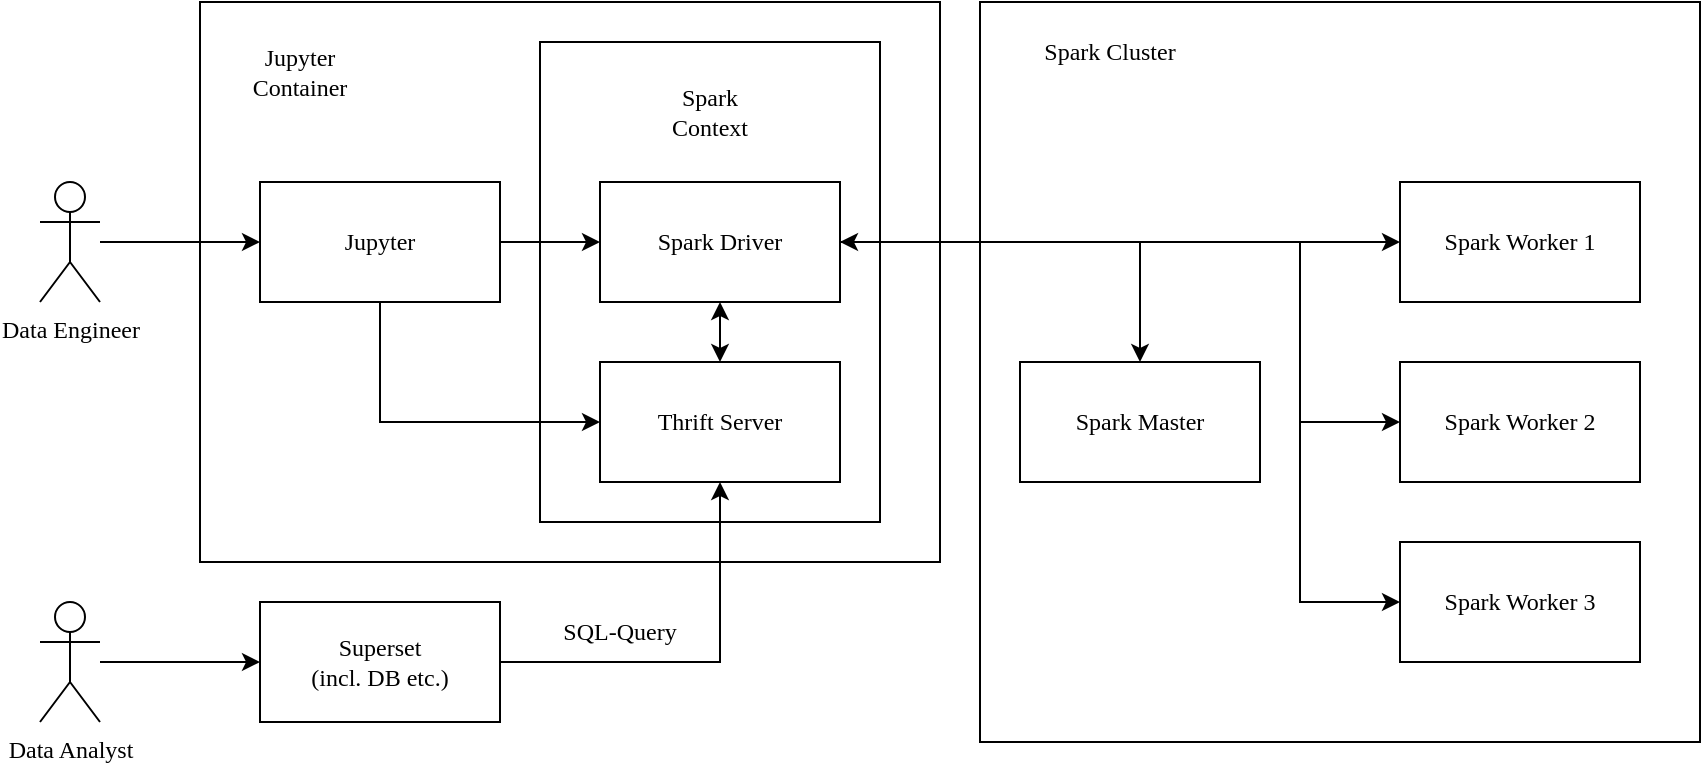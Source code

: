 <mxfile version="23.0.2" type="device">
  <diagram name="Seite-1" id="tL0DDLGdbVWQin7-5K3Q">
    <mxGraphModel dx="924" dy="601" grid="1" gridSize="10" guides="1" tooltips="1" connect="1" arrows="1" fold="1" page="1" pageScale="1" pageWidth="1654" pageHeight="2336" math="0" shadow="0">
      <root>
        <mxCell id="0" />
        <mxCell id="1" parent="0" />
        <mxCell id="0w6LrTufolvJsN6nTCpH-19" value="" style="rounded=0;whiteSpace=wrap;html=1;fontFamily=JetBrainsMono Nerd Font;" parent="1" vertex="1">
          <mxGeometry x="720" y="190" width="360" height="370" as="geometry" />
        </mxCell>
        <mxCell id="0w6LrTufolvJsN6nTCpH-6" value="" style="rounded=0;whiteSpace=wrap;html=1;fontFamily=JetBrainsMono Nerd Font;" parent="1" vertex="1">
          <mxGeometry x="330" y="190" width="370" height="280" as="geometry" />
        </mxCell>
        <mxCell id="FaU7nUPEqN84nOcqx7xQ-3" value="" style="rounded=0;whiteSpace=wrap;html=1;" vertex="1" parent="1">
          <mxGeometry x="500" y="210" width="170" height="240" as="geometry" />
        </mxCell>
        <mxCell id="0w6LrTufolvJsN6nTCpH-17" style="edgeStyle=orthogonalEdgeStyle;rounded=0;orthogonalLoop=1;jettySize=auto;html=1;entryX=0.5;entryY=1;entryDx=0;entryDy=0;fontFamily=JetBrainsMono Nerd Font;" parent="1" source="0w6LrTufolvJsN6nTCpH-4" target="0w6LrTufolvJsN6nTCpH-11" edge="1">
          <mxGeometry relative="1" as="geometry" />
        </mxCell>
        <mxCell id="0w6LrTufolvJsN6nTCpH-4" value="Superset&lt;br&gt;(incl. DB etc.)" style="rounded=0;whiteSpace=wrap;html=1;fontFamily=JetBrainsMono Nerd Font;" parent="1" vertex="1">
          <mxGeometry x="360" y="490" width="120" height="60" as="geometry" />
        </mxCell>
        <mxCell id="0w6LrTufolvJsN6nTCpH-13" style="edgeStyle=orthogonalEdgeStyle;rounded=0;orthogonalLoop=1;jettySize=auto;html=1;exitX=1;exitY=0.5;exitDx=0;exitDy=0;entryX=0;entryY=0.5;entryDx=0;entryDy=0;fontFamily=JetBrainsMono Nerd Font;" parent="1" source="0w6LrTufolvJsN6nTCpH-5" target="0w6LrTufolvJsN6nTCpH-7" edge="1">
          <mxGeometry relative="1" as="geometry" />
        </mxCell>
        <mxCell id="0w6LrTufolvJsN6nTCpH-14" style="edgeStyle=orthogonalEdgeStyle;rounded=0;orthogonalLoop=1;jettySize=auto;html=1;exitX=0.5;exitY=1;exitDx=0;exitDy=0;entryX=0;entryY=0.5;entryDx=0;entryDy=0;fontFamily=JetBrainsMono Nerd Font;" parent="1" source="0w6LrTufolvJsN6nTCpH-5" target="0w6LrTufolvJsN6nTCpH-11" edge="1">
          <mxGeometry relative="1" as="geometry" />
        </mxCell>
        <mxCell id="0w6LrTufolvJsN6nTCpH-5" value="Jupyter" style="whiteSpace=wrap;html=1;fontFamily=JetBrainsMono Nerd Font;" parent="1" vertex="1">
          <mxGeometry x="360" y="280" width="120" height="60" as="geometry" />
        </mxCell>
        <mxCell id="0w6LrTufolvJsN6nTCpH-24" style="edgeStyle=orthogonalEdgeStyle;rounded=0;orthogonalLoop=1;jettySize=auto;html=1;entryX=0.5;entryY=0;entryDx=0;entryDy=0;fontFamily=JetBrainsMono Nerd Font;" parent="1" source="0w6LrTufolvJsN6nTCpH-7" target="0w6LrTufolvJsN6nTCpH-20" edge="1">
          <mxGeometry relative="1" as="geometry">
            <Array as="points">
              <mxPoint x="800" y="310" />
            </Array>
          </mxGeometry>
        </mxCell>
        <mxCell id="0w6LrTufolvJsN6nTCpH-26" style="edgeStyle=orthogonalEdgeStyle;rounded=0;orthogonalLoop=1;jettySize=auto;html=1;entryX=0;entryY=0.5;entryDx=0;entryDy=0;fontFamily=JetBrainsMono Nerd Font;" parent="1" source="0w6LrTufolvJsN6nTCpH-7" target="0w6LrTufolvJsN6nTCpH-23" edge="1">
          <mxGeometry relative="1" as="geometry">
            <Array as="points">
              <mxPoint x="880" y="310" />
              <mxPoint x="880" y="400" />
            </Array>
          </mxGeometry>
        </mxCell>
        <mxCell id="0w6LrTufolvJsN6nTCpH-27" style="edgeStyle=orthogonalEdgeStyle;rounded=0;orthogonalLoop=1;jettySize=auto;html=1;entryX=0;entryY=0.5;entryDx=0;entryDy=0;fontFamily=JetBrainsMono Nerd Font;" parent="1" source="0w6LrTufolvJsN6nTCpH-7" target="0w6LrTufolvJsN6nTCpH-22" edge="1">
          <mxGeometry relative="1" as="geometry">
            <Array as="points">
              <mxPoint x="880" y="310" />
              <mxPoint x="880" y="490" />
            </Array>
          </mxGeometry>
        </mxCell>
        <mxCell id="FaU7nUPEqN84nOcqx7xQ-1" style="edgeStyle=orthogonalEdgeStyle;rounded=0;orthogonalLoop=1;jettySize=auto;html=1;exitX=1;exitY=0.5;exitDx=0;exitDy=0;startArrow=classic;startFill=1;" edge="1" parent="1" source="0w6LrTufolvJsN6nTCpH-7" target="0w6LrTufolvJsN6nTCpH-21">
          <mxGeometry relative="1" as="geometry" />
        </mxCell>
        <mxCell id="0w6LrTufolvJsN6nTCpH-7" value="Spark Driver" style="rounded=0;whiteSpace=wrap;html=1;fontFamily=JetBrainsMono Nerd Font;" parent="1" vertex="1">
          <mxGeometry x="530" y="280" width="120" height="60" as="geometry" />
        </mxCell>
        <mxCell id="0w6LrTufolvJsN6nTCpH-18" style="edgeStyle=orthogonalEdgeStyle;rounded=0;orthogonalLoop=1;jettySize=auto;html=1;exitX=0.5;exitY=0;exitDx=0;exitDy=0;startArrow=classic;startFill=1;fontFamily=JetBrainsMono Nerd Font;" parent="1" source="0w6LrTufolvJsN6nTCpH-11" target="0w6LrTufolvJsN6nTCpH-7" edge="1">
          <mxGeometry relative="1" as="geometry" />
        </mxCell>
        <mxCell id="0w6LrTufolvJsN6nTCpH-11" value="Thrift Server" style="rounded=0;whiteSpace=wrap;html=1;fontFamily=JetBrainsMono Nerd Font;" parent="1" vertex="1">
          <mxGeometry x="530" y="370" width="120" height="60" as="geometry" />
        </mxCell>
        <mxCell id="0w6LrTufolvJsN6nTCpH-20" value="Spark Master" style="rounded=0;whiteSpace=wrap;html=1;fontFamily=JetBrainsMono Nerd Font;" parent="1" vertex="1">
          <mxGeometry x="740" y="370" width="120" height="60" as="geometry" />
        </mxCell>
        <mxCell id="0w6LrTufolvJsN6nTCpH-21" value="Spark Worker 1" style="rounded=0;whiteSpace=wrap;html=1;fontFamily=JetBrainsMono Nerd Font;" parent="1" vertex="1">
          <mxGeometry x="930" y="280" width="120" height="60" as="geometry" />
        </mxCell>
        <mxCell id="0w6LrTufolvJsN6nTCpH-22" value="Spark Worker 3" style="rounded=0;whiteSpace=wrap;html=1;fontFamily=JetBrainsMono Nerd Font;" parent="1" vertex="1">
          <mxGeometry x="930" y="460" width="120" height="60" as="geometry" />
        </mxCell>
        <mxCell id="0w6LrTufolvJsN6nTCpH-23" value="Spark Worker 2" style="rounded=0;whiteSpace=wrap;html=1;fontFamily=JetBrainsMono Nerd Font;" parent="1" vertex="1">
          <mxGeometry x="930" y="370" width="120" height="60" as="geometry" />
        </mxCell>
        <mxCell id="FaU7nUPEqN84nOcqx7xQ-4" value="Spark Context" style="text;html=1;strokeColor=none;fillColor=none;align=center;verticalAlign=middle;whiteSpace=wrap;rounded=0;fontFamily=JetBrainsMono Nerd Font;" vertex="1" parent="1">
          <mxGeometry x="555" y="230" width="60" height="30" as="geometry" />
        </mxCell>
        <mxCell id="FaU7nUPEqN84nOcqx7xQ-5" value="Spark Cluster" style="text;html=1;strokeColor=none;fillColor=none;align=center;verticalAlign=middle;whiteSpace=wrap;rounded=0;fontFamily=JetBrainsMono Nerd Font;" vertex="1" parent="1">
          <mxGeometry x="730" y="200" width="110" height="30" as="geometry" />
        </mxCell>
        <mxCell id="FaU7nUPEqN84nOcqx7xQ-6" value="Jupyter Container" style="text;html=1;strokeColor=none;fillColor=none;align=center;verticalAlign=middle;whiteSpace=wrap;rounded=0;fontFamily=JetBrainsMono Nerd Font;" vertex="1" parent="1">
          <mxGeometry x="350" y="210" width="60" height="30" as="geometry" />
        </mxCell>
        <mxCell id="FaU7nUPEqN84nOcqx7xQ-10" style="edgeStyle=orthogonalEdgeStyle;rounded=0;orthogonalLoop=1;jettySize=auto;html=1;entryX=0;entryY=0.5;entryDx=0;entryDy=0;" edge="1" parent="1" source="FaU7nUPEqN84nOcqx7xQ-7" target="0w6LrTufolvJsN6nTCpH-4">
          <mxGeometry relative="1" as="geometry" />
        </mxCell>
        <mxCell id="FaU7nUPEqN84nOcqx7xQ-7" value="Data Analyst" style="shape=umlActor;verticalLabelPosition=bottom;verticalAlign=top;html=1;outlineConnect=0;fontFamily=JetBrainsMono Nerd Font;" vertex="1" parent="1">
          <mxGeometry x="250" y="490" width="30" height="60" as="geometry" />
        </mxCell>
        <mxCell id="FaU7nUPEqN84nOcqx7xQ-12" style="edgeStyle=orthogonalEdgeStyle;rounded=0;orthogonalLoop=1;jettySize=auto;html=1;" edge="1" parent="1" source="FaU7nUPEqN84nOcqx7xQ-11" target="0w6LrTufolvJsN6nTCpH-5">
          <mxGeometry relative="1" as="geometry" />
        </mxCell>
        <mxCell id="FaU7nUPEqN84nOcqx7xQ-11" value="Data Engineer" style="shape=umlActor;verticalLabelPosition=bottom;verticalAlign=top;html=1;outlineConnect=0;fontFamily=JetBrainsMono Nerd Font;" vertex="1" parent="1">
          <mxGeometry x="250" y="280" width="30" height="60" as="geometry" />
        </mxCell>
        <mxCell id="FaU7nUPEqN84nOcqx7xQ-16" value="&lt;font face=&quot;JetBrainsMono Nerd Font&quot;&gt;SQL-Query&lt;/font&gt;" style="text;html=1;strokeColor=none;fillColor=none;align=center;verticalAlign=middle;whiteSpace=wrap;rounded=0;" vertex="1" parent="1">
          <mxGeometry x="500" y="490" width="80" height="30" as="geometry" />
        </mxCell>
      </root>
    </mxGraphModel>
  </diagram>
</mxfile>
